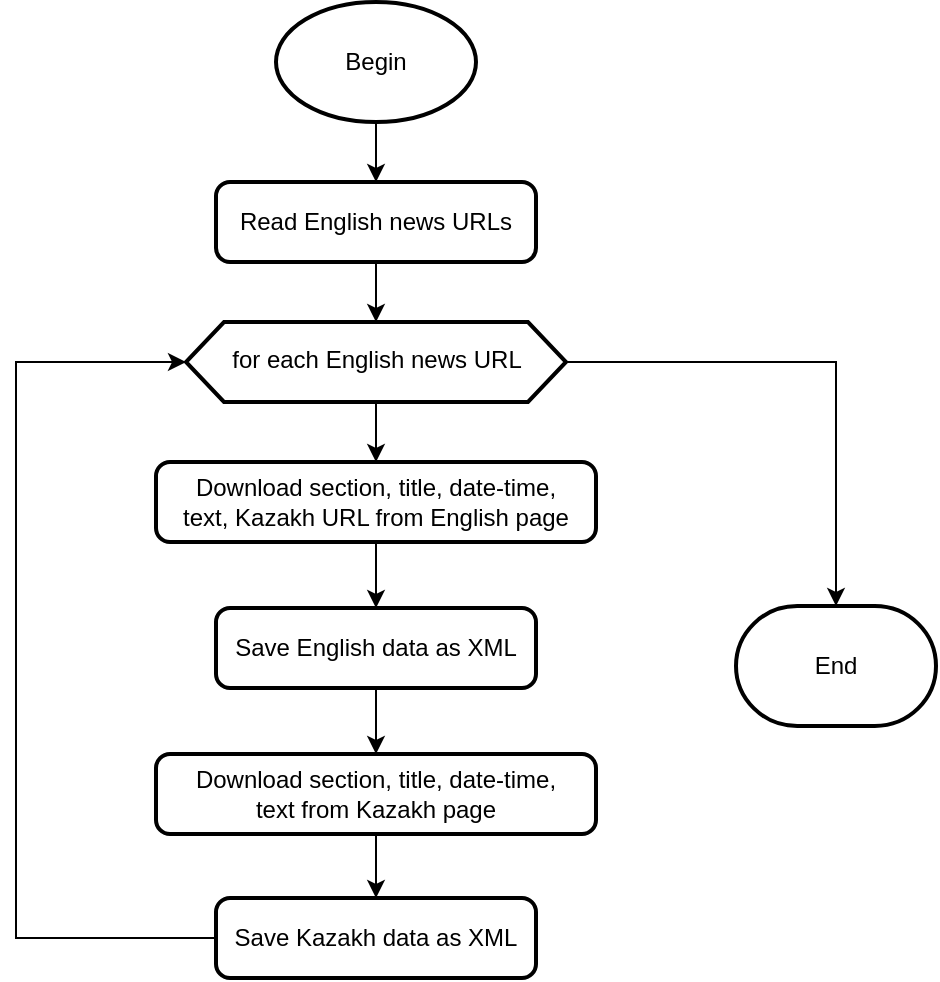 <mxfile version="13.1.12" type="device"><diagram id="ALUm809npa-D_tRQWD-I" name="Page-1"><mxGraphModel dx="824" dy="436" grid="1" gridSize="10" guides="1" tooltips="1" connect="1" arrows="1" fold="1" page="1" pageScale="1" pageWidth="850" pageHeight="1100" math="0" shadow="0"><root><mxCell id="0"/><mxCell id="1" parent="0"/><mxCell id="GFyfNzSbw6cxNBSYIrUe-11" style="edgeStyle=orthogonalEdgeStyle;rounded=0;orthogonalLoop=1;jettySize=auto;html=1;" edge="1" parent="1" source="GFyfNzSbw6cxNBSYIrUe-1" target="GFyfNzSbw6cxNBSYIrUe-2"><mxGeometry relative="1" as="geometry"/></mxCell><mxCell id="GFyfNzSbw6cxNBSYIrUe-1" value="Begin" style="strokeWidth=2;html=1;shape=mxgraph.flowchart.start_1;whiteSpace=wrap;" vertex="1" parent="1"><mxGeometry x="370" y="200" width="100" height="60" as="geometry"/></mxCell><mxCell id="GFyfNzSbw6cxNBSYIrUe-12" style="edgeStyle=orthogonalEdgeStyle;rounded=0;orthogonalLoop=1;jettySize=auto;html=1;entryX=0.5;entryY=0;entryDx=0;entryDy=0;" edge="1" parent="1" source="GFyfNzSbw6cxNBSYIrUe-2" target="GFyfNzSbw6cxNBSYIrUe-9"><mxGeometry relative="1" as="geometry"/></mxCell><mxCell id="GFyfNzSbw6cxNBSYIrUe-2" value="Read English news URLs" style="rounded=1;whiteSpace=wrap;html=1;absoluteArcSize=1;arcSize=14;strokeWidth=2;" vertex="1" parent="1"><mxGeometry x="340" y="290" width="160" height="40" as="geometry"/></mxCell><mxCell id="GFyfNzSbw6cxNBSYIrUe-14" style="edgeStyle=orthogonalEdgeStyle;rounded=0;orthogonalLoop=1;jettySize=auto;html=1;entryX=0.5;entryY=0;entryDx=0;entryDy=0;" edge="1" parent="1" source="GFyfNzSbw6cxNBSYIrUe-4" target="GFyfNzSbw6cxNBSYIrUe-5"><mxGeometry relative="1" as="geometry"/></mxCell><mxCell id="GFyfNzSbw6cxNBSYIrUe-4" value="Download section, title, date-time,&lt;br&gt;text, Kazakh URL from English page" style="rounded=1;whiteSpace=wrap;html=1;absoluteArcSize=1;arcSize=14;strokeWidth=2;" vertex="1" parent="1"><mxGeometry x="310" y="430" width="220" height="40" as="geometry"/></mxCell><mxCell id="GFyfNzSbw6cxNBSYIrUe-15" style="edgeStyle=orthogonalEdgeStyle;rounded=0;orthogonalLoop=1;jettySize=auto;html=1;entryX=0.5;entryY=0;entryDx=0;entryDy=0;" edge="1" parent="1" source="GFyfNzSbw6cxNBSYIrUe-5" target="GFyfNzSbw6cxNBSYIrUe-6"><mxGeometry relative="1" as="geometry"/></mxCell><mxCell id="GFyfNzSbw6cxNBSYIrUe-5" value="Save English data as XML" style="rounded=1;whiteSpace=wrap;html=1;absoluteArcSize=1;arcSize=14;strokeWidth=2;" vertex="1" parent="1"><mxGeometry x="340" y="503" width="160" height="40" as="geometry"/></mxCell><mxCell id="GFyfNzSbw6cxNBSYIrUe-16" style="edgeStyle=orthogonalEdgeStyle;rounded=0;orthogonalLoop=1;jettySize=auto;html=1;" edge="1" parent="1" source="GFyfNzSbw6cxNBSYIrUe-6" target="GFyfNzSbw6cxNBSYIrUe-7"><mxGeometry relative="1" as="geometry"/></mxCell><mxCell id="GFyfNzSbw6cxNBSYIrUe-6" value="Download section, title, date-time,&lt;br&gt;text from Kazakh page" style="rounded=1;whiteSpace=wrap;html=1;absoluteArcSize=1;arcSize=14;strokeWidth=2;" vertex="1" parent="1"><mxGeometry x="310" y="576" width="220" height="40" as="geometry"/></mxCell><mxCell id="GFyfNzSbw6cxNBSYIrUe-17" style="edgeStyle=orthogonalEdgeStyle;rounded=0;orthogonalLoop=1;jettySize=auto;html=1;entryX=0;entryY=0.5;entryDx=0;entryDy=0;" edge="1" parent="1" source="GFyfNzSbw6cxNBSYIrUe-7" target="GFyfNzSbw6cxNBSYIrUe-9"><mxGeometry relative="1" as="geometry"><Array as="points"><mxPoint x="240" y="668"/><mxPoint x="240" y="380"/></Array></mxGeometry></mxCell><mxCell id="GFyfNzSbw6cxNBSYIrUe-7" value="Save Kazakh data as XML" style="rounded=1;whiteSpace=wrap;html=1;absoluteArcSize=1;arcSize=14;strokeWidth=2;" vertex="1" parent="1"><mxGeometry x="340" y="648" width="160" height="40" as="geometry"/></mxCell><mxCell id="GFyfNzSbw6cxNBSYIrUe-13" style="edgeStyle=orthogonalEdgeStyle;rounded=0;orthogonalLoop=1;jettySize=auto;html=1;entryX=0.5;entryY=0;entryDx=0;entryDy=0;" edge="1" parent="1" source="GFyfNzSbw6cxNBSYIrUe-9" target="GFyfNzSbw6cxNBSYIrUe-4"><mxGeometry relative="1" as="geometry"/></mxCell><mxCell id="GFyfNzSbw6cxNBSYIrUe-18" style="edgeStyle=orthogonalEdgeStyle;rounded=0;orthogonalLoop=1;jettySize=auto;html=1;" edge="1" parent="1" source="GFyfNzSbw6cxNBSYIrUe-9" target="GFyfNzSbw6cxNBSYIrUe-10"><mxGeometry relative="1" as="geometry"/></mxCell><mxCell id="GFyfNzSbw6cxNBSYIrUe-9" value="&lt;span&gt;for each English news URL&lt;/span&gt;" style="verticalLabelPosition=bottom;verticalAlign=top;html=1;shape=hexagon;perimeter=hexagonPerimeter2;arcSize=6;size=0.1;spacingBottom=0;spacingTop=-35;strokeWidth=2;" vertex="1" parent="1"><mxGeometry x="325" y="360" width="190" height="40" as="geometry"/></mxCell><mxCell id="GFyfNzSbw6cxNBSYIrUe-10" value="End" style="strokeWidth=2;html=1;shape=mxgraph.flowchart.terminator;whiteSpace=wrap;" vertex="1" parent="1"><mxGeometry x="600" y="502" width="100" height="60" as="geometry"/></mxCell></root></mxGraphModel></diagram></mxfile>
